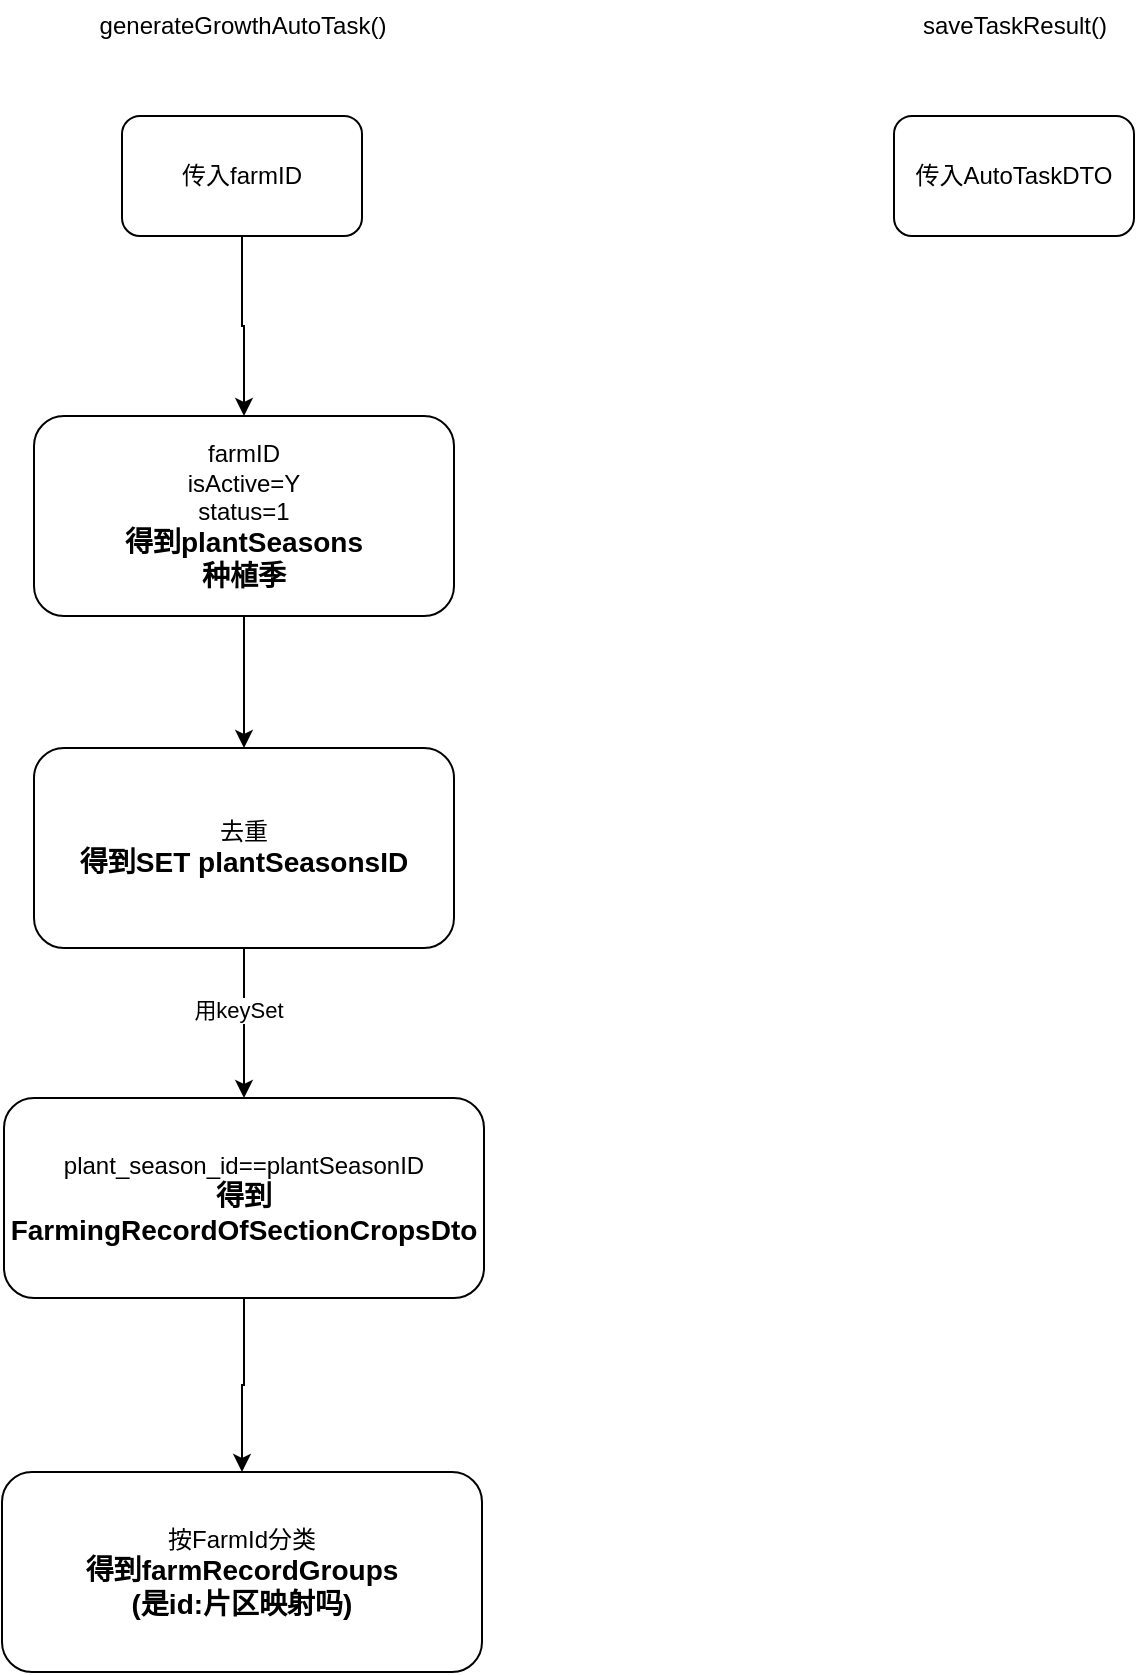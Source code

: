 <mxfile version="24.7.7">
  <diagram name="第 1 页" id="DhPBDqy-Tx6JhOOz4x8_">
    <mxGraphModel dx="1199" dy="713" grid="0" gridSize="10" guides="1" tooltips="1" connect="1" arrows="1" fold="1" page="0" pageScale="1" pageWidth="827" pageHeight="1169" math="0" shadow="0">
      <root>
        <mxCell id="0" />
        <mxCell id="1" parent="0" />
        <mxCell id="mfTE5xzaqW6w9cUMIXzi-3" style="edgeStyle=orthogonalEdgeStyle;rounded=0;orthogonalLoop=1;jettySize=auto;html=1;exitX=0.5;exitY=1;exitDx=0;exitDy=0;entryX=0.5;entryY=0;entryDx=0;entryDy=0;" edge="1" parent="1" source="mfTE5xzaqW6w9cUMIXzi-1" target="mfTE5xzaqW6w9cUMIXzi-2">
          <mxGeometry relative="1" as="geometry" />
        </mxCell>
        <mxCell id="mfTE5xzaqW6w9cUMIXzi-1" value="传入farmID" style="rounded=1;whiteSpace=wrap;html=1;" vertex="1" parent="1">
          <mxGeometry x="294" y="200" width="120" height="60" as="geometry" />
        </mxCell>
        <mxCell id="mfTE5xzaqW6w9cUMIXzi-5" style="edgeStyle=orthogonalEdgeStyle;rounded=0;orthogonalLoop=1;jettySize=auto;html=1;exitX=0.5;exitY=1;exitDx=0;exitDy=0;entryX=0.5;entryY=0;entryDx=0;entryDy=0;" edge="1" parent="1" source="mfTE5xzaqW6w9cUMIXzi-2" target="mfTE5xzaqW6w9cUMIXzi-4">
          <mxGeometry relative="1" as="geometry" />
        </mxCell>
        <mxCell id="mfTE5xzaqW6w9cUMIXzi-2" value="farmID&lt;div&gt;isActive=Y&lt;/div&gt;&lt;div&gt;status=1&lt;/div&gt;&lt;div&gt;&lt;b&gt;&lt;font style=&quot;font-size: 14px;&quot;&gt;得到plantSeasons&lt;/font&gt;&lt;/b&gt;&lt;/div&gt;&lt;div&gt;&lt;b&gt;&lt;font style=&quot;font-size: 14px;&quot;&gt;种植季&lt;/font&gt;&lt;/b&gt;&lt;/div&gt;" style="rounded=1;whiteSpace=wrap;html=1;" vertex="1" parent="1">
          <mxGeometry x="250" y="350" width="210" height="100" as="geometry" />
        </mxCell>
        <mxCell id="mfTE5xzaqW6w9cUMIXzi-7" style="edgeStyle=orthogonalEdgeStyle;rounded=0;orthogonalLoop=1;jettySize=auto;html=1;exitX=0.5;exitY=1;exitDx=0;exitDy=0;entryX=0.5;entryY=0;entryDx=0;entryDy=0;" edge="1" parent="1" source="mfTE5xzaqW6w9cUMIXzi-4" target="mfTE5xzaqW6w9cUMIXzi-6">
          <mxGeometry relative="1" as="geometry" />
        </mxCell>
        <mxCell id="mfTE5xzaqW6w9cUMIXzi-8" value="用keySet" style="edgeLabel;html=1;align=center;verticalAlign=middle;resizable=0;points=[];" vertex="1" connectable="0" parent="mfTE5xzaqW6w9cUMIXzi-7">
          <mxGeometry x="-0.19" y="-3" relative="1" as="geometry">
            <mxPoint as="offset" />
          </mxGeometry>
        </mxCell>
        <mxCell id="mfTE5xzaqW6w9cUMIXzi-4" value="去重&lt;br&gt;&lt;div&gt;&lt;b&gt;&lt;font style=&quot;font-size: 14px;&quot;&gt;得到SET plantSeasonsID&lt;/font&gt;&lt;/b&gt;&lt;/div&gt;" style="rounded=1;whiteSpace=wrap;html=1;" vertex="1" parent="1">
          <mxGeometry x="250" y="516" width="210" height="100" as="geometry" />
        </mxCell>
        <mxCell id="mfTE5xzaqW6w9cUMIXzi-10" style="edgeStyle=orthogonalEdgeStyle;rounded=0;orthogonalLoop=1;jettySize=auto;html=1;exitX=0.5;exitY=1;exitDx=0;exitDy=0;entryX=0.5;entryY=0;entryDx=0;entryDy=0;" edge="1" parent="1" source="mfTE5xzaqW6w9cUMIXzi-6" target="mfTE5xzaqW6w9cUMIXzi-9">
          <mxGeometry relative="1" as="geometry" />
        </mxCell>
        <mxCell id="mfTE5xzaqW6w9cUMIXzi-6" value="plant_season_id==plantSeasonID&lt;br&gt;&lt;div&gt;&lt;b&gt;&lt;font style=&quot;font-size: 14px;&quot;&gt;得到&lt;/font&gt;&lt;/b&gt;&lt;span style=&quot;background-color: initial; font-size: 14px;&quot;&gt;&lt;b&gt;FarmingRecordOfSectionCropsDto&lt;/b&gt;&lt;/span&gt;&lt;/div&gt;" style="rounded=1;whiteSpace=wrap;html=1;" vertex="1" parent="1">
          <mxGeometry x="235" y="691" width="240" height="100" as="geometry" />
        </mxCell>
        <mxCell id="mfTE5xzaqW6w9cUMIXzi-9" value="按FarmId分类&lt;br&gt;&lt;div&gt;&lt;b&gt;&lt;font style=&quot;font-size: 14px;&quot;&gt;得到&lt;/font&gt;&lt;/b&gt;&lt;span style=&quot;background-color: initial; font-size: 14px;&quot;&gt;&lt;b&gt;farmRecordGroups&lt;/b&gt;&lt;/span&gt;&lt;/div&gt;&lt;div&gt;&lt;span style=&quot;font-size: 14px;&quot;&gt;&lt;b&gt;(是id:片区映射吗)&lt;/b&gt;&lt;/span&gt;&lt;/div&gt;" style="rounded=1;whiteSpace=wrap;html=1;" vertex="1" parent="1">
          <mxGeometry x="234" y="878" width="240" height="100" as="geometry" />
        </mxCell>
        <mxCell id="mfTE5xzaqW6w9cUMIXzi-11" value="generateGrowthAutoTask()" style="text;html=1;align=center;verticalAlign=middle;resizable=0;points=[];autosize=1;strokeColor=none;fillColor=none;" vertex="1" parent="1">
          <mxGeometry x="273.5" y="142" width="161" height="26" as="geometry" />
        </mxCell>
        <mxCell id="mfTE5xzaqW6w9cUMIXzi-13" value="saveTaskResult()" style="text;html=1;align=center;verticalAlign=middle;resizable=0;points=[];autosize=1;strokeColor=none;fillColor=none;" vertex="1" parent="1">
          <mxGeometry x="685" y="142" width="110" height="26" as="geometry" />
        </mxCell>
        <mxCell id="mfTE5xzaqW6w9cUMIXzi-14" value="传入AutoTaskDTO" style="rounded=1;whiteSpace=wrap;html=1;" vertex="1" parent="1">
          <mxGeometry x="680" y="200" width="120" height="60" as="geometry" />
        </mxCell>
      </root>
    </mxGraphModel>
  </diagram>
</mxfile>
